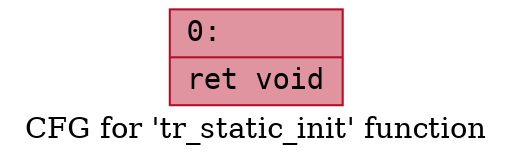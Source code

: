digraph "CFG for 'tr_static_init' function" {
	label="CFG for 'tr_static_init' function";

	Node0x600002a42030 [shape=record,color="#b70d28ff", style=filled, fillcolor="#b70d2870" fontname="Courier",label="{0:\l|  ret void\l}"];
}
